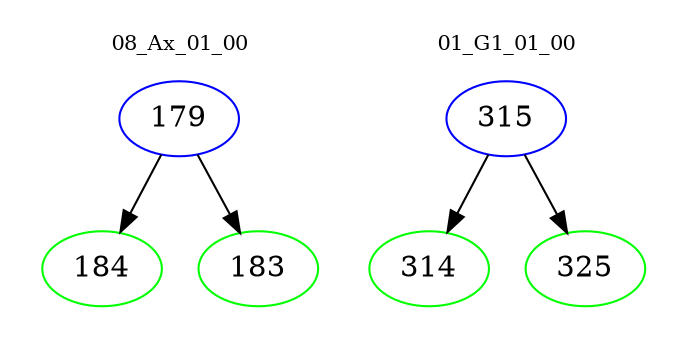 digraph{
subgraph cluster_0 {
color = white
label = "08_Ax_01_00";
fontsize=10;
T0_179 [label="179", color="blue"]
T0_179 -> T0_184 [color="black"]
T0_184 [label="184", color="green"]
T0_179 -> T0_183 [color="black"]
T0_183 [label="183", color="green"]
}
subgraph cluster_1 {
color = white
label = "01_G1_01_00";
fontsize=10;
T1_315 [label="315", color="blue"]
T1_315 -> T1_314 [color="black"]
T1_314 [label="314", color="green"]
T1_315 -> T1_325 [color="black"]
T1_325 [label="325", color="green"]
}
}
